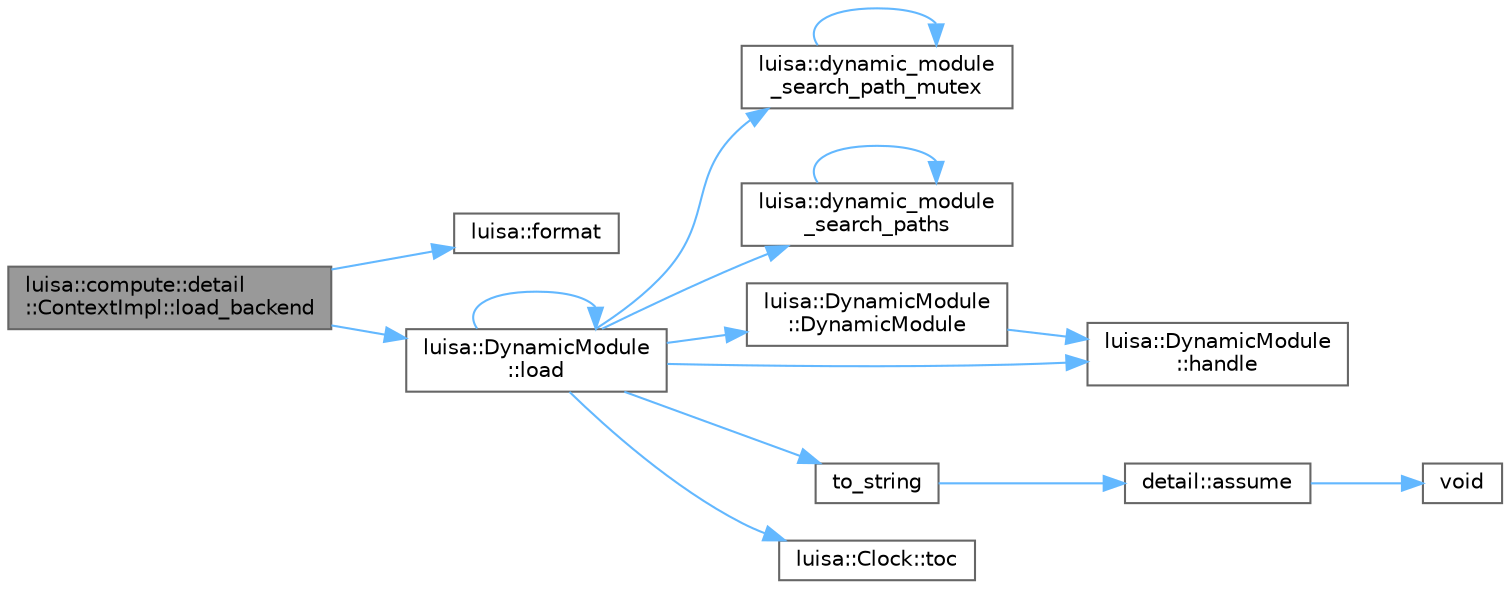 digraph "luisa::compute::detail::ContextImpl::load_backend"
{
 // LATEX_PDF_SIZE
  bgcolor="transparent";
  edge [fontname=Helvetica,fontsize=10,labelfontname=Helvetica,labelfontsize=10];
  node [fontname=Helvetica,fontsize=10,shape=box,height=0.2,width=0.4];
  rankdir="LR";
  Node1 [id="Node000001",label="luisa::compute::detail\l::ContextImpl::load_backend",height=0.2,width=0.4,color="gray40", fillcolor="grey60", style="filled", fontcolor="black",tooltip=" "];
  Node1 -> Node2 [id="edge1_Node000001_Node000002",color="steelblue1",style="solid",tooltip=" "];
  Node2 [id="Node000002",label="luisa::format",height=0.2,width=0.4,color="grey40", fillcolor="white", style="filled",URL="$namespaceluisa.html#a29940ad11211d4d4c364461e2d6fa4e5",tooltip=" "];
  Node1 -> Node3 [id="edge2_Node000001_Node000003",color="steelblue1",style="solid",tooltip=" "];
  Node3 [id="Node000003",label="luisa::DynamicModule\l::load",height=0.2,width=0.4,color="grey40", fillcolor="white", style="filled",URL="$classluisa_1_1_dynamic_module.html#a4f4cc8b49a0aa968a476dad12308ab0e",tooltip="Load module with the specified name in search paths and the working directory"];
  Node3 -> Node4 [id="edge3_Node000003_Node000004",color="steelblue1",style="solid",tooltip=" "];
  Node4 [id="Node000004",label="luisa::dynamic_module\l_search_path_mutex",height=0.2,width=0.4,color="grey40", fillcolor="white", style="filled",URL="$namespaceluisa.html#a2c22fd16772a1b3531a7a9ba97e67f44",tooltip=" "];
  Node4 -> Node4 [id="edge4_Node000004_Node000004",color="steelblue1",style="solid",tooltip=" "];
  Node3 -> Node5 [id="edge5_Node000003_Node000005",color="steelblue1",style="solid",tooltip=" "];
  Node5 [id="Node000005",label="luisa::dynamic_module\l_search_paths",height=0.2,width=0.4,color="grey40", fillcolor="white", style="filled",URL="$namespaceluisa.html#ab5c33fa633d11c8fda3a2d7971c1f3a4",tooltip=" "];
  Node5 -> Node5 [id="edge6_Node000005_Node000005",color="steelblue1",style="solid",tooltip=" "];
  Node3 -> Node6 [id="edge7_Node000003_Node000006",color="steelblue1",style="solid",tooltip=" "];
  Node6 [id="Node000006",label="luisa::DynamicModule\l::DynamicModule",height=0.2,width=0.4,color="grey40", fillcolor="white", style="filled",URL="$classluisa_1_1_dynamic_module.html#a494359674834a3cbf38d938ab24e0515",tooltip=" "];
  Node6 -> Node7 [id="edge8_Node000006_Node000007",color="steelblue1",style="solid",tooltip=" "];
  Node7 [id="Node000007",label="luisa::DynamicModule\l::handle",height=0.2,width=0.4,color="grey40", fillcolor="white", style="filled",URL="$classluisa_1_1_dynamic_module.html#af73a10a96ed810c8026e440bea641840",tooltip=" "];
  Node3 -> Node7 [id="edge9_Node000003_Node000007",color="steelblue1",style="solid",tooltip=" "];
  Node3 -> Node3 [id="edge10_Node000003_Node000003",color="steelblue1",style="solid",tooltip=" "];
  Node3 -> Node8 [id="edge11_Node000003_Node000008",color="steelblue1",style="solid",tooltip=" "];
  Node8 [id="Node000008",label="to_string",height=0.2,width=0.4,color="grey40", fillcolor="white", style="filled",URL="$spdlog_2include_2spdlog_2fmt_2bundled_2format_8h.html#a5aca7e9d14d858d6f3fdc063d66840f8",tooltip=" "];
  Node8 -> Node9 [id="edge12_Node000008_Node000009",color="steelblue1",style="solid",tooltip=" "];
  Node9 [id="Node000009",label="detail::assume",height=0.2,width=0.4,color="grey40", fillcolor="white", style="filled",URL="$namespacedetail.html#a208b54c1c61a9bce9df4531a657a0c64",tooltip=" "];
  Node9 -> Node10 [id="edge13_Node000009_Node000010",color="steelblue1",style="solid",tooltip=" "];
  Node10 [id="Node000010",label="void",height=0.2,width=0.4,color="grey40", fillcolor="white", style="filled",URL="$mimalloc_8h.html#a9d6d8aef94ac19034a5f163606f84830",tooltip=" "];
  Node3 -> Node11 [id="edge14_Node000003_Node000011",color="steelblue1",style="solid",tooltip=" "];
  Node11 [id="Node000011",label="luisa::Clock::toc",height=0.2,width=0.4,color="grey40", fillcolor="white", style="filled",URL="$classluisa_1_1_clock.html#a9f06687420fe48d0dcb420638fdac604",tooltip="Return time from last tic"];
}
